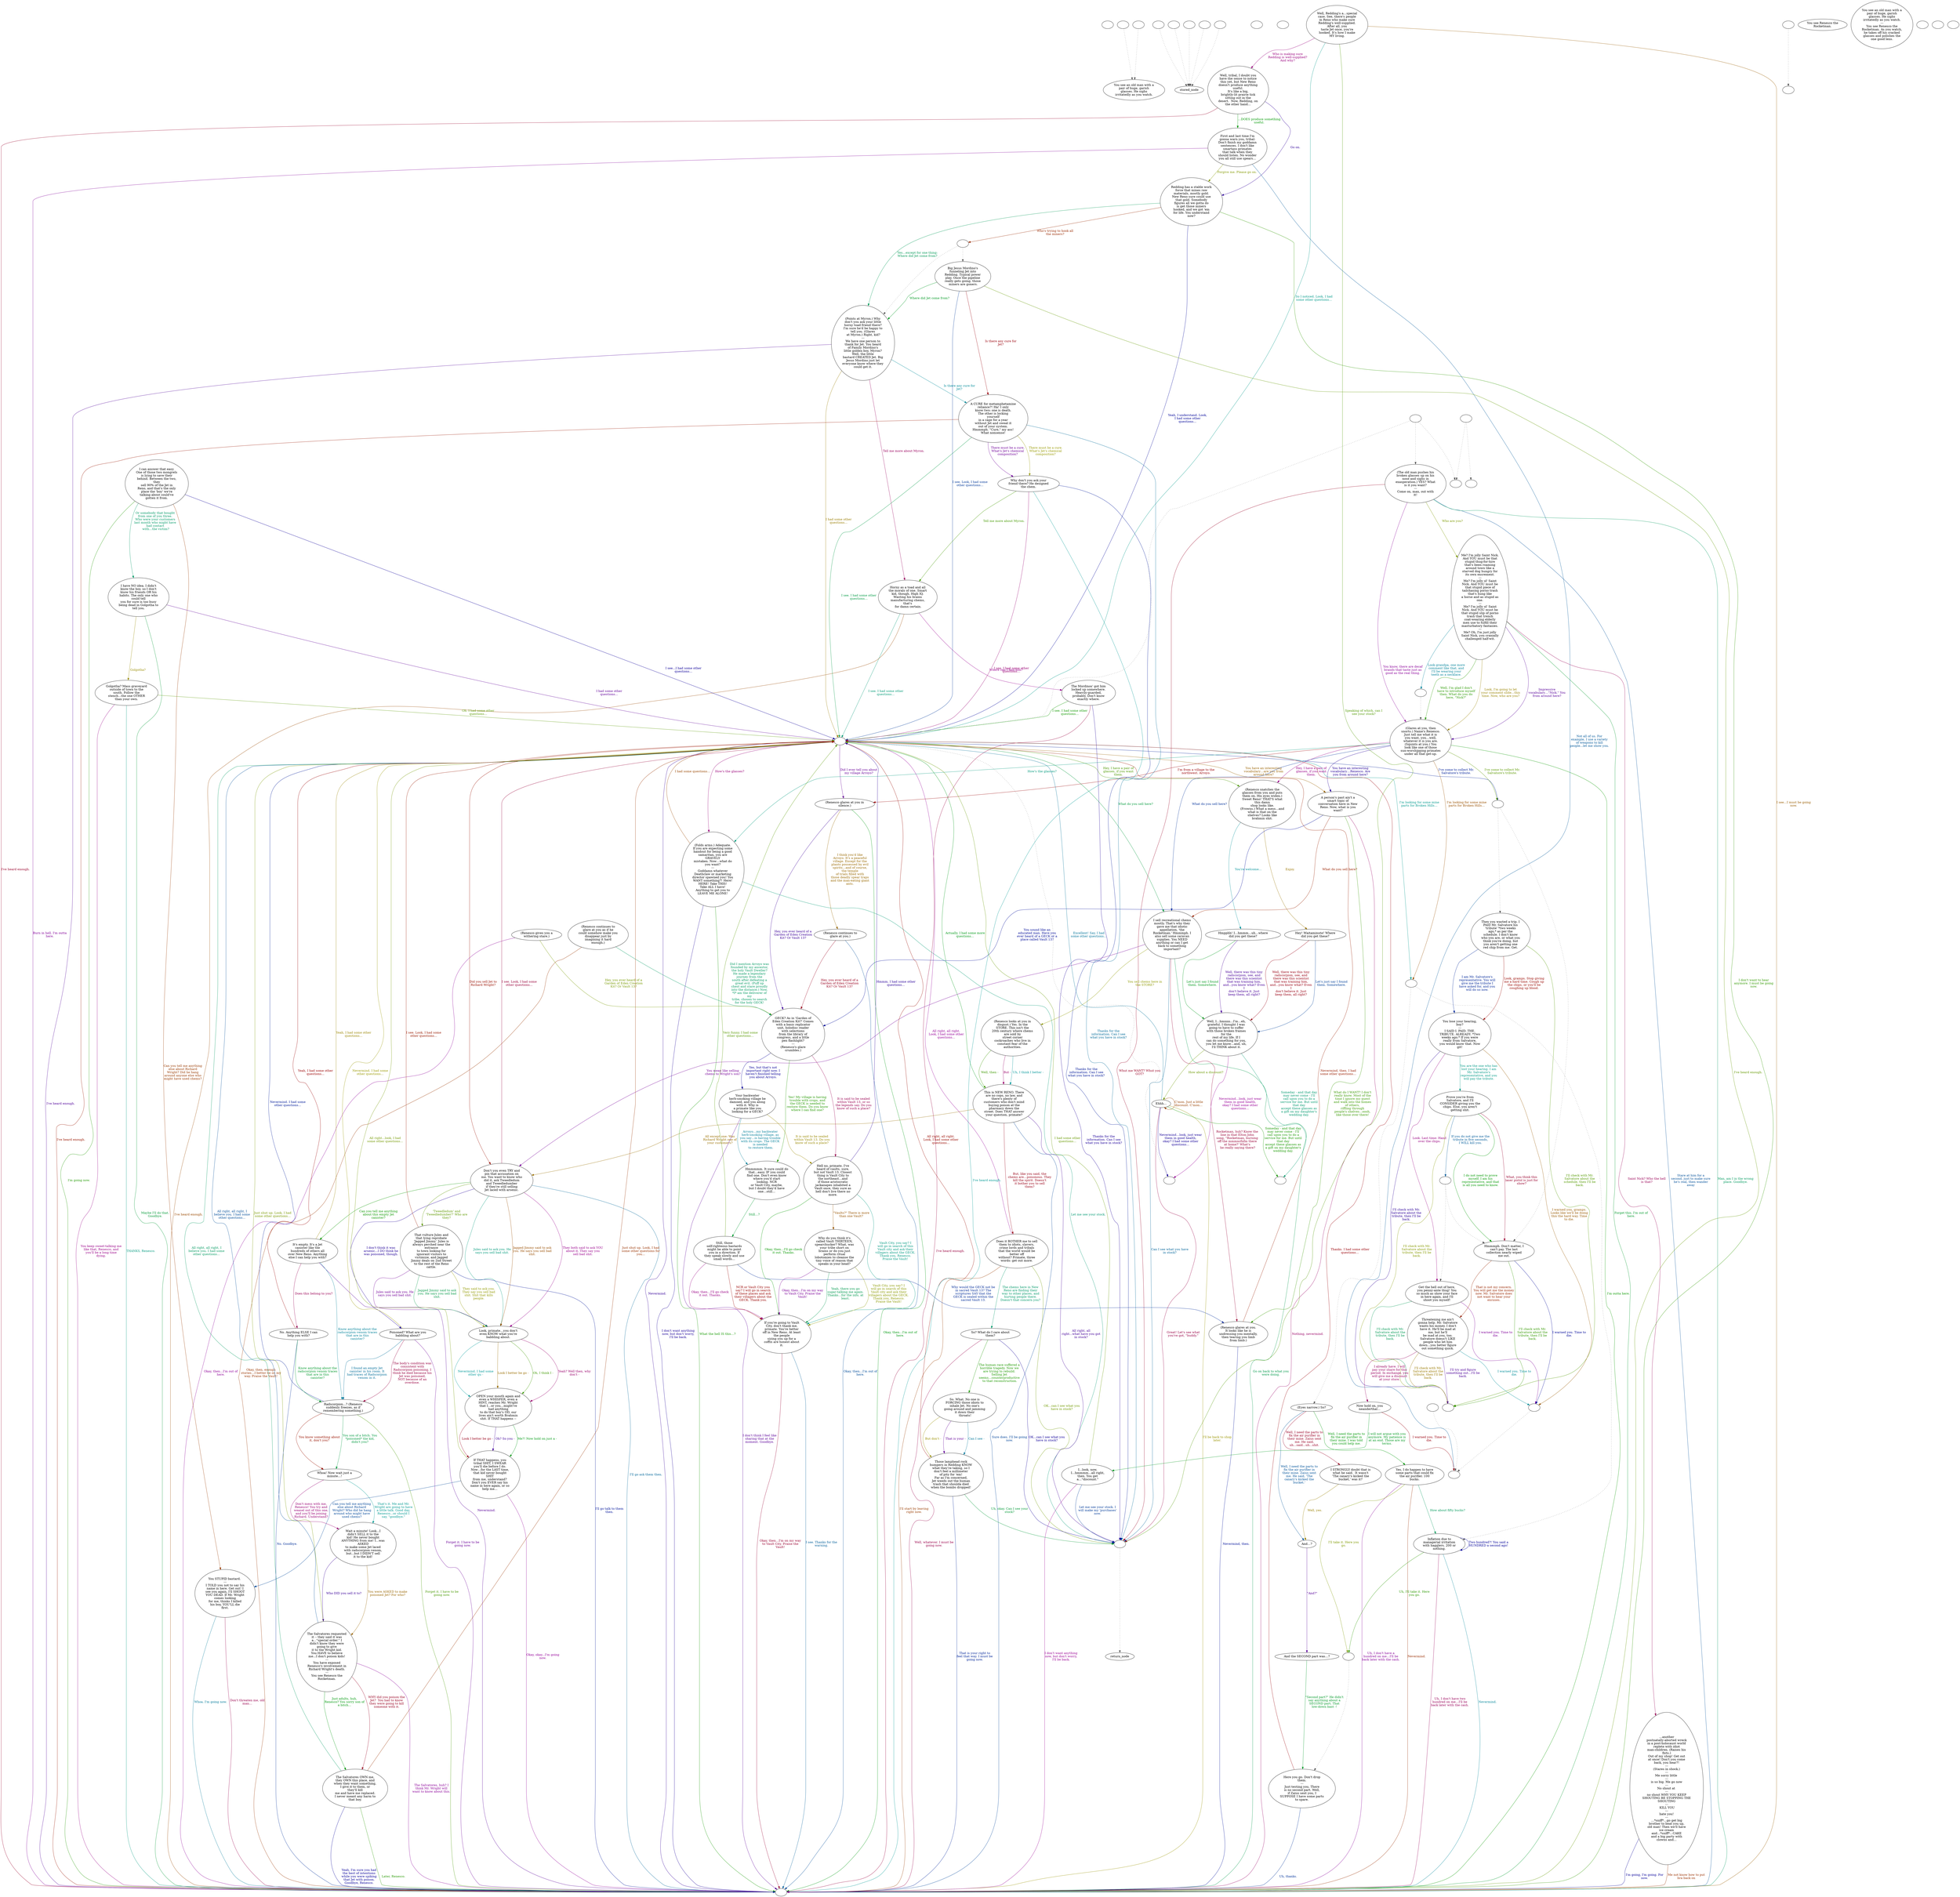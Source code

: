 digraph ncRenesc {
  "checkPartyMembersNearDoor" [style=filled       fillcolor="#FFFFFF"       color="#000000"]
  "checkPartyMembersNearDoor" [label=""]
  "ChooseFromList" [style=filled       fillcolor="#FFFFFF"       color="#000000"]
  "ChooseFromList" [label="You see an old man with a\npair of huge, garish\nglasses. He sighs\nirritatedly as you watch."]
  "CLICK_PREV" [style=filled       fillcolor="#FFFFFF"       color="#000000"]
  "CLICK_PREV" -> "ChooseFromList" [style=dotted color="#555555"]
  "CLICK_PREV" [label=""]
  "CLICK_0" [style=filled       fillcolor="#FFFFFF"       color="#000000"]
  "CLICK_0" -> "stored_node" [style=dotted color="#555555"]
  "CLICK_0" [label=""]
  "CLICK_1" [style=filled       fillcolor="#FFFFFF"       color="#000000"]
  "CLICK_1" -> "stored_node" [style=dotted color="#555555"]
  "CLICK_1" [label=""]
  "CLICK_2" [style=filled       fillcolor="#FFFFFF"       color="#000000"]
  "CLICK_2" -> "stored_node" [style=dotted color="#555555"]
  "CLICK_2" [label=""]
  "CLICK_3" [style=filled       fillcolor="#FFFFFF"       color="#000000"]
  "CLICK_3" -> "stored_node" [style=dotted color="#555555"]
  "CLICK_3" [label=""]
  "CLICK_4" [style=filled       fillcolor="#FFFFFF"       color="#000000"]
  "CLICK_4" -> "stored_node" [style=dotted color="#555555"]
  "CLICK_4" [label=""]
  "CLICK_MORE" [style=filled       fillcolor="#FFFFFF"       color="#000000"]
  "CLICK_MORE" -> "ChooseFromList" [style=dotted color="#555555"]
  "CLICK_MORE" [label=""]
  "start" [style=filled       fillcolor="#FFFFFF"       color="#000000"]
  "start" [label=""]
  "critter_p_proc" [style=filled       fillcolor="#FFFFFF"       color="#000000"]
  "critter_p_proc" [label=""]
  "pickup_p_proc" [style=filled       fillcolor="#FFFFFF"       color="#000000"]
  "pickup_p_proc" -> "Node998" [style=dotted color="#555555"]
  "pickup_p_proc" [label=""]
  "talk_p_proc" [style=filled       fillcolor="#FFFFFF"       color="#000000"]
  "talk_p_proc" -> "Node002" [style=dotted color="#555555"]
  "talk_p_proc" -> "Node042" [style=dotted color="#555555"]
  "talk_p_proc" -> "Node003" [style=dotted color="#555555"]
  "talk_p_proc" [label=""]
  "destroy_p_proc" [style=filled       fillcolor="#FFFFFF"       color="#000000"]
  "destroy_p_proc" [label=""]
  "look_at_p_proc" [style=filled       fillcolor="#FFFFFF"       color="#000000"]
  "look_at_p_proc" [label="You see Renesco the\nRocketman."]
  "description_p_proc" [style=filled       fillcolor="#FFFFFF"       color="#000000"]
  "description_p_proc" [label="You see an old man with a\npair of huge, garish\nglasses. He sighs\nirritatedly as you watch.\n---\nYou see Renesco the\nRocketman. As you watch,\nhe takes off his cracked\nglasses and polishes the\none good lens."]
  "use_skill_on_p_proc" [style=filled       fillcolor="#FFFFFF"       color="#000000"]
  "use_skill_on_p_proc" [label=""]
  "damage_p_proc" [style=filled       fillcolor="#FFFFFF"       color="#000000"]
  "damage_p_proc" [label=""]
  "map_enter_p_proc" [style=filled       fillcolor="#FFFFFF"       color="#000000"]
  "map_enter_p_proc" [label=""]
  "map_update_p_proc" [style=filled       fillcolor="#FFFFFF"       color="#000000"]
  "map_update_p_proc" -> "destroy_p_proc" [style=dotted color="#555555"]
  "map_update_p_proc" [label=""]
  "timed_event_p_proc" [style=filled       fillcolor="#FFFFFF"       color="#000000"]
  "timed_event_p_proc" -> "Node001" [style=dotted color="#555555"]
  "timed_event_p_proc" -> "Node002" [style=dotted color="#555555"]
  "timed_event_p_proc" [label=""]
  "Node998" [style=filled       fillcolor="#FFFFFF"       color="#000000"]
  "Node998" [label=""]
  "Node999" [style=filled       fillcolor="#FFFFFF"       color="#000000"]
  "Node999" [label=""]
  "Node001" [style=filled       fillcolor="#FFFFFF"       color="#000000"]
  "Node001" [label=""]
  "Node002" [style=filled       fillcolor="#FFFFFF"       color="#000000"]
  "Node002" [label=""]
  "Node003" [style=filled       fillcolor="#FFFFFF"       color="#000000"]
  "Node003" [label="(The old man pushes his\nbroken glasses up on his\nnose and sighs in\nexasperation.) YES? What\nis it you want?\n---\nCome on, man, out with\nit!"]
  "Node003" -> "Node996" [label="Whut me WANT? Whut you\nGOT?" color="#990023" fontcolor="#990023"]
  "Node003" -> "Node999" [label="Stare at him for a\nsecond, just to make sure\nhe's real, then wander\naway" color="#004F99" fontcolor="#004F99"]
  "Node003" -> "Node005" [label="Who are you?" color="#7C9900" fontcolor="#7C9900"]
  "Node003" -> "Node006" [label="You know, there are decaf\nbrands that taste just as\ngood as the real thing." color="#8A0099" fontcolor="#8A0099"]
  "Node003" -> "Node999" [label="Man, am I in the wrong\nplace. Goodbye." color="#00995D" fontcolor="#00995D"]
  "Node004" [style=filled       fillcolor="#FFFFFF"       color="#000000"]
  "Node004" [label="…another\npostnatally-aborted wreck\nin a post-holocaust world\nreplete with idiot\nman-children. (Raises his\nfists.)\nOut of my shop! Get out\nat once! Don't you come\nback, you hear?!\n---\n(Stares in shock.)\n---\nMe sorry little \n---\n is so big. Me go now \n---\nNo shout at \n---\nno shout WHY YOU KEEP\nSHOUTING BE STOPPING THE\nSHOUTING\n---\n KILL YOU\n---\n hate you! \n---\n…*sniff*…go get big\nbrother to beat you up,\nold man! Then we'll have\nice cream\nand…*sniff*…CAKE\nand a big party with\nclowns and…"]
  "Node004" -> "Node999" [label="Me not know how to put\nbra back on" color="#993000" fontcolor="#993000"]
  "Node004" -> "Node999" [label="I'm going, I'm going. For\nnow." color="#040099" fontcolor="#040099"]
  "Node005" [style=filled       fillcolor="#FFFFFF"       color="#000000"]
  "Node005" [label="Me? I'm jolly Saint Nick.\nAnd YOU must be that\nstupid thug-for-hire\nthat's been roaming\naround town like a\nstarved dog hungry for\nits own excrement.\n---\nMe? I'm jolly ol' Saint\nNick. And YOU must be\nthat stupid piece of\ntailchasing porno trash\nthat's hung like\na horse and as stupid as\none.\n---\nMe? I'm jolly ol' Saint\nNick. And YOU must be\nthat stupid slip of porno\ntrash that trench\ncoat-wearing elderly\nmen use to fulfill their\nmasturbatory fantasies.\n---\nMe? Oh, I'm just jolly\nSaint Nick, you cranially\nchallenged half-wit."]
  "Node005" -> "Node006" [label="Well, I'm glad I don't\nhave to introduce myself\nthen. What do you do\nhere, \"Nick?\"" color="#299900" fontcolor="#299900"]
  "Node005" -> "Node004" [label="Saint Nick? Who the hell\nis that?" color="#990056" fontcolor="#990056"]
  "Node005" -> "Node995" [label="Look grandpa, one more\ncomment like that, and\nI'll be wearing your\nteeth as a necklace." color="#008299" fontcolor="#008299"]
  "Node005" -> "Node006" [label="Look, I'm going to let\nyour comment slide…this\ntime. Now, who are you?" color="#998300" fontcolor="#998300"]
  "Node005" -> "Node006" [label="Impressive\nvocabulary…\"Nick.\" You\nfrom around here?" color="#560099" fontcolor="#560099"]
  "Node005" -> "Node999" [label="Forget this. I'm out of\nhere." color="#00992A" fontcolor="#00992A"]
  "Node006" [style=filled       fillcolor="#FFFFFF"       color="#000000"]
  "Node006" [label="(Glares at you, then\nsnorts.) Name's Renesco.\nJust tell me what it is\nyou want, you…well,\nwhatever it is you are.\n(Squints at you.) You\nlook like one of those\nsun-worshipping primates\nunder all that get-up."]
  "Node006" -> "Node025" [label="I'm from a village to the\nnorthwest. Arroyo." color="#990003" fontcolor="#990003"]
  "Node006" -> "Node007" [label="What do you sell here?" color="#003099" fontcolor="#003099"]
  "Node006" -> "Node991" [label="I've come to collect Mr.\nSalvatore's tribute." color="#5C9900" fontcolor="#5C9900"]
  "Node006" -> "Node037" [label="Hey, I have a pair of\nglasses, if you want\nthem." color="#990089" fontcolor="#990089"]
  "Node006" -> "Node066" [label="How's the glasses?" color="#00997C" fontcolor="#00997C"]
  "Node006" -> "Node990" [label="I'm looking for some mine\nparts for Broken Hills…" color="#995000" fontcolor="#995000"]
  "Node006" -> "Node036" [label="You have an interesting\nvocabulary…Renesco. Are\nyou from around here?" color="#230099" fontcolor="#230099"]
  "Node006" -> "Node999" [label="I'm outta here." color="#099900" fontcolor="#099900"]
  "Node007" [style=filled       fillcolor="#FFFFFF"       color="#000000"]
  "Node007" [label="I sell recreational chems\nmostly. That's why they\ngave me that idiotic\nappellation, 'the\nRocketman.' Hmmmph. I\nalso sell some caravan\nsupplies. You NEED\nanything or can I get\nback to something\nimportant?"]
  "Node007" -> "Node008" [label="Rocketman, huh? Know the\nline in that Elton John\nsong, \"Rocketman, burning\noff the mmmncfnfm there\nat home?' What's\n he really saying there?" color="#990036" fontcolor="#990036"]
  "Node007" -> "Node996" [label="Can I see what you have\nin stock?" color="#006399" fontcolor="#006399"]
  "Node007" -> "Node009" [label="You sell chems here in\nthe STORE?" color="#8F9900" fontcolor="#8F9900"]
  "Node007" -> "Node050" [label="You mean like selling\nchems to Wright's son?" color="#760099" fontcolor="#760099"]
  "Node007" -> "Node999" [label="Go on back to what you\nwere doing." color="#009949" fontcolor="#009949"]
  "Node008" [style=filled       fillcolor="#FFFFFF"       color="#000000"]
  "Node008" [label="(Renesco glares at you.\nIt looks like he is\nundressing you mentally,\nthen tearing you limb\nfrom limb.)"]
  "Node008" -> "Node042" [label="Nevermind, then. I had\nsome other questions…" color="#991D00" fontcolor="#991D00"]
  "Node008" -> "Node999" [label="Nevermind, then." color="#001099" fontcolor="#001099"]
  "Node009" [style=filled       fillcolor="#FFFFFF"       color="#000000"]
  "Node009" [label="(Renesco looks at you in\ndisgust.) Yes. In the\nSTORE. This isn't the\n20th century where chems\nare sold by\nstreet corner\ncockroaches who live in\nconstant fear of the\nauthorities."]
  "Node009" -> "Node010" [label="Well, then -" color="#3D9900" fontcolor="#3D9900"]
  "Node009" -> "Node010" [label="But -" color="#990069" fontcolor="#990069"]
  "Node009" -> "Node010" [label="Uh, I think I better -" color="#009699" fontcolor="#009699"]
  "Node010" [style=filled       fillcolor="#FFFFFF"       color="#000000"]
  "Node010" [label="This is NEW RENO. There\nare no cops, no law, and\nthere's plenty of\ncustomers who don't mind\nbuying poison at the\npharmacy down the\nstreet. Does THAT answer\nyour question, primate?"]
  "Node010" -> "Node050" [label="All except one: Was\nRichard Wright one of\nyour customers?" color="#996F00" fontcolor="#996F00"]
  "Node010" -> "Node996" [label="All right, all\nright...what have you got\nin stock?" color="#430099" fontcolor="#430099"]
  "Node010" -> "Node042" [label="Actually, I had some more\nquestions..." color="#009916" fontcolor="#009916"]
  "Node010" -> "Node011" [label="But, like you said, the\nchems are…poisonous. They\nkill the spirit. Doesn't\nit bother you to sell\nthem?" color="#990016" fontcolor="#990016"]
  "Node010" -> "Node999" [label="Sure does. I'll be going\nnow." color="#004399" fontcolor="#004399"]
  "Node011" [style=filled       fillcolor="#FFFFFF"       color="#000000"]
  "Node011" [label="Does it BOTHER me to sell\nthem to idiots, slavers,\ncrime lords and tribals\nthat the world would be\nbetter off\nwithout? Primate, three\nwords: get out more."]
  "Node011" -> "Node996" [label="OK...can I see what you\nhave in stock?" color="#709900" fontcolor="#709900"]
  "Node011" -> "Node042" [label="All right, all right.\nLook, I had some other\nquestions..." color="#960099" fontcolor="#960099"]
  "Node011" -> "Node012" [label="The chems here in New\nReno are finding their\nway to other places, and\nhurting people there.\nDoesn't that concern you?" color="#009969" fontcolor="#009969"]
  "Node011" -> "Node999" [label="I'll start by leaving\nright now." color="#993C00" fontcolor="#993C00"]
  "Node012" [style=filled       fillcolor="#FFFFFF"       color="#000000"]
  "Node012" [label="So? What do I care about\nthem?"]
  "Node012" -> "Node996" [label="OK...can I see what you\nhave in stock?" color="#100099" fontcolor="#100099"]
  "Node012" -> "Node013" [label="The human race suffered a\nhorrible tragedy. Now we\nare trying to rebuild.\nSelling Jet\nseems…counterproductive\n to that reconstruction." color="#1D9900" fontcolor="#1D9900"]
  "Node012" -> "Node999" [label="Well, whatever. I must be\ngoing now." color="#99004A" fontcolor="#99004A"]
  "Node013" [style=filled       fillcolor="#FFFFFF"       color="#000000"]
  "Node013" [label="So. What. No one is\nFORCING those idiots to\ninhale Jet. No one's\ngoing around and jamming\nit down their\n throats!"]
  "Node013" -> "Node014" [label="Can I see -" color="#007699" fontcolor="#007699"]
  "Node013" -> "Node014" [label="But don't -" color="#998F00" fontcolor="#998F00"]
  "Node013" -> "Node014" [label="That is your -" color="#620099" fontcolor="#620099"]
  "Node014" [style=filled       fillcolor="#FFFFFF"       color="#000000"]
  "Node014" [label="Those lamphead rock\nhumpers in Redding KNOW\nwhat they're taking, so I\ndon't feel a millimeter\nof pity for 'em!\nFar as I'm concerned,\nJet weeds out the human\ntrash that shoulda died\nwhen the bombs dropped!"]
  "Node014" -> "Node996" [label="Uh, okay. Can I see your\nstock?" color="#009936" fontcolor="#009936"]
  "Node014" -> "Node042" [label="All right, all right.\nLook, I had some other\nquestions..." color="#990900" fontcolor="#990900"]
  "Node014" -> "Node999" [label="That is your right to\nfeel that way. I must be\ngoing now." color="#002499" fontcolor="#002499"]
  "Node015" [style=filled       fillcolor="#FFFFFF"       color="#000000"]
  "Node015" [label="Well, Redding's a…special\ncase. See, there's people\nin Reno who make sure\nRedding's well-supplied.\nAfter all, you\ntaste Jet once, you're\nhooked. It's how I make\nMY living."]
  "Node015" -> "Node996" [label="Speaking of which, can I\nsee your stock?" color="#509900" fontcolor="#509900"]
  "Node015" -> "Node016" [label="Who is making sure\nRedding is well-supplied?\nAnd why?" color="#99007D" fontcolor="#99007D"]
  "Node015" -> "Node042" [label="So I noticed. Look, I had\nsome other questions..." color="#009989" fontcolor="#009989"]
  "Node015" -> "Node999" [label="I see…I must be going\nnow." color="#995C00" fontcolor="#995C00"]
  "Node016" [style=filled       fillcolor="#FFFFFF"       color="#000000"]
  "Node016" [label="Well, tribal, I doubt you\nhave the sense to notice\nthis yet, but New Reno\ndoesn't produce anything\nuseful.\nIt's like a big,\nbrightly-lit prairie tick\nsitting out in the\ndesert.  Now, Redding, on\nthe other hand…"]
  "Node016" -> "Node018" [label="Go on." color="#2F0099" fontcolor="#2F0099"]
  "Node016" -> "Node017" [label="…DOES produce something\nuseful." color="#009903" fontcolor="#009903"]
  "Node016" -> "Node999" [label="I've heard enough." color="#99002A" fontcolor="#99002A"]
  "Node017" [style=filled       fillcolor="#FFFFFF"       color="#000000"]
  "Node017" [label="First and last time I'm\ngonna warn you, tribal:\nDon't finish my goddamn\nsentences. I don't like\nsmartass primates\nthat talk when they\nshould listen. No wonder\nyou all still use spears…"]
  "Node017" -> "Node998" [label="Not all of us. For\nexample, I use a variety\nof weapons to kill\npeople...let me show you." color="#005799" fontcolor="#005799"]
  "Node017" -> "Node018" [label="Forgive me. Please go on." color="#839900" fontcolor="#839900"]
  "Node017" -> "Node999" [label="Burn in hell. I'm outta\nhere." color="#820099" fontcolor="#820099"]
  "Node018" [style=filled       fillcolor="#FFFFFF"       color="#000000"]
  "Node018" [label="Redding has a stable work\nforce that mines raw\nmaterials, mostly gold.\nNew Reno sure could use\nthat gold. Somebody\nfigures all we gotta do\nis get those miners\nhooked, and we got 'em\nfor life. You understand\nnow?"]
  "Node018" -> "Node019" [label="Yes…except for one thing:\nWhere did Jet come from?" color="#009955" fontcolor="#009955"]
  "Node018" -> "Node994" [label="Who's trying to hook all\nthe miners?" color="#992900" fontcolor="#992900"]
  "Node018" -> "Node042" [label="Yeah, I understand. Look,\nI had some other\nquestions..." color="#000499" fontcolor="#000499"]
  "Node018" -> "Node999" [label="I don't want to hear\nanymore. I must be going\nnow." color="#319900" fontcolor="#319900"]
  "Node019" [style=filled       fillcolor="#FFFFFF"       color="#000000"]
  "Node019" [label="(Points at Myron.) Why\ndon't you ask your little\nhorny toad friend there?\nI'm sure he'd be happy to\ntell you. (Glares\n at Myron.) Right, kid?\n---\nWe have one person to\nthank for Jet. You heard\nof Family Mordino's\nlittle golden boy, Myron?\nWell, the little\nbastard CREATED Jet. Big\nJesus Mordino just let\neveryone know where they\ncould get it."]
  "Node019" -> "Node021" [label="Tell me more about Myron." color="#99005D" fontcolor="#99005D"]
  "Node019" -> "Node023" [label="Is there any cure for\nJet?" color="#008A99" fontcolor="#008A99"]
  "Node019" -> "Node042" [label="I had some other\nquestions..." color="#997C00" fontcolor="#997C00"]
  "Node019" -> "Node999" [label="I've heard enough." color="#4F0099" fontcolor="#4F0099"]
  "Node020" [style=filled       fillcolor="#FFFFFF"       color="#000000"]
  "Node020" [label="Big Jesus Mordino's\nfunneling Jet into\nRedding. Typical power\nplay. Once the pipeline\nreally gets going, those\n miners are goners."]
  "Node020" -> "Node019" [label="Where did Jet come from?" color="#009922" fontcolor="#009922"]
  "Node020" -> "Node023" [label="Is there any cure for\nJet?" color="#99000A" fontcolor="#99000A"]
  "Node020" -> "Node042" [label="I see. Look, I had some\nother questions..." color="#003799" fontcolor="#003799"]
  "Node020" -> "Node999" [label="I've heard enough." color="#649900" fontcolor="#649900"]
  "Node021" [style=filled       fillcolor="#FFFFFF"       color="#000000"]
  "Node021" [label="Horny as a toad and all\nthe morals of one. Smart\nkid, though. High IQ.\nWasting his brains\nmanufacturing chems,\nthat's\n for damn certain."]
  "Node021" -> "Node022" [label="Where can I find him?" color="#990090" fontcolor="#990090"]
  "Node021" -> "Node042" [label="I see. I had some other\nquestions…" color="#009975" fontcolor="#009975"]
  "Node021" -> "Node999" [label="I've heard enough." color="#994800" fontcolor="#994800"]
  "Node022" [style=filled       fillcolor="#FFFFFF"       color="#000000"]
  "Node022" [label="The Mordinos' got him\nlocked up somewhere.\nHeavily-guarded,\nprobably. Don't know\nexactly where."]
  "Node022" -> "Node996" [label="Thanks for the\ninformation. Can I see\nwhat you have in stock?" color="#1C0099" fontcolor="#1C0099"]
  "Node022" -> "Node042" [label="I see. I had some other\nquestions…" color="#119900" fontcolor="#119900"]
  "Node022" -> "Node999" [label="I've heard enough." color="#99003E" fontcolor="#99003E"]
  "Node023" [style=filled       fillcolor="#FFFFFF"       color="#000000"]
  "Node023" [label="A CURE for metamphetamine\nreliance?! Ha! I only\nknow two: one is death.\nThe other is locking\nyourself\nin a cage for a year\nwithout Jet and sweat it\nout of your system.\nHmmmph. \"Cure,\" my ass!\nWhat nonsense!"]
  "Node023" -> "Node996" [label="Thanks for the\ninformation. Can I see\nwhat you have in stock?" color="#006A99" fontcolor="#006A99"]
  "Node023" -> "Node024" [label="There must be a cure.\nWhat's Jet's chemical\ncomposition?" color="#979900" fontcolor="#979900"]
  "Node023" -> "Node024" [label="There must be a cure.\nWhat's Jet's chemical\ncomposition?" color="#6F0099" fontcolor="#6F0099"]
  "Node023" -> "Node042" [label="I see. I had some other\nquestions…" color="#009942" fontcolor="#009942"]
  "Node023" -> "Node999" [label="I've heard enough." color="#991500" fontcolor="#991500"]
  "Node024" [style=filled       fillcolor="#FFFFFF"       color="#000000"]
  "Node024" [label="Why don't you ask your\nfriend there? He designed\nthe chem."]
  "Node024" -> "Node996" [label="Thanks for the\ninformation. Can I see\nwhat you have in stock?" color="#001799" fontcolor="#001799"]
  "Node024" -> "Node021" [label="Tell me more about Myron." color="#449900" fontcolor="#449900"]
  "Node024" -> "Node042" [label="I see. I had some other\nquestions…" color="#990071" fontcolor="#990071"]
  "Node024" -> "Node999" [label="I've heard enough." color="#009995" fontcolor="#009995"]
  "Node025" [style=filled       fillcolor="#FFFFFF"       color="#000000"]
  "Node025" [label="(Renesco glares at you in\nsilence.)"]
  "Node025" -> "Node026" [label="I think you'd like\nArroyo. It's a peaceful\nvillage. Except for the\nplants possessed by evil\nspirits…and of course,\nthe temple\nof trials filled with\nthose deadly spear traps\nand the man-eating giant\nants." color="#996800" fontcolor="#996800"]
  "Node025" -> "Node029" [label="Hey, you ever heard of a\nGarden of Eden Creation\nKit? Or Vault 13?" color="#3B0099" fontcolor="#3B0099"]
  "Node025" -> "Node999" [label="Okay, then…I'm out of\nhere." color="#00990F" fontcolor="#00990F"]
  "Node026" [style=filled       fillcolor="#FFFFFF"       color="#000000"]
  "Node026" [label="(Renesco continues to\nglare at you.)"]
  "Node026" -> "Node029" [label="Hey, you ever heard of a\nGarden of Eden Creation\nKit? Or Vault 13?" color="#99001E" fontcolor="#99001E"]
  "Node026" -> "Node999" [label="Okay, then…I'm out of\nhere." color="#004B99" fontcolor="#004B99"]
  "Node027" [style=filled       fillcolor="#FFFFFF"       color="#000000"]
  "Node027" [label="(Renesco gives you a\nwithering stare.)"]
  "Node027" -> "Node029" [label="Hey, you ever heard of a\nGarden of Eden Creation\nKit? Or Vault 13?" color="#779900" fontcolor="#779900"]
  "Node027" -> "Node999" [label="Okay, then…I'm out of\nhere." color="#8E0099" fontcolor="#8E0099"]
  "Node028" [style=filled       fillcolor="#FFFFFF"       color="#000000"]
  "Node028" [label="(Renesco continues to\nglare at you as if he\ncould somehow make you\ndisappear just by\nimagining it hard\nenough.)"]
  "Node028" -> "Node029" [label="Did I mention Arroyo was\nfounded by my ancestor,\nthe holy Vault Dweller?\nHe made a legendary\njourney from the\nsouth after defeating a\ngreat evil. (Puff up\nchest and stare proudly\ninto the distance.) Now,\n*I* am the deliverer of\nmy\ntribe, chosen to search\nfor the holy GECK!" color="#009961" fontcolor="#009961"]
  "Node028" -> "Node999" [label="Okay, then, enough\nstories…I better be on my\nway. Praise the Vault!" color="#993500" fontcolor="#993500"]
  "Node029" [style=filled       fillcolor="#FFFFFF"       color="#000000"]
  "Node029" [label="GECK? As in 'Garden of\nEden Creation Kit?' Comes\nwith a basic replicator\nunit, holodisc reader\nwith selections\nfrom the library of\ncongress, and a little\npen flashlight?\n---\n(Renesco's glare\ncrumbles.)"]
  "Node029" -> "Node030" [label="Yes, but that's not\nimportant right now. I\nhaven't finished telling\nyou about Arroyo." color="#080099" fontcolor="#080099"]
  "Node029" -> "Node031" [label="Yes! My village is having\ntrouble with crops, and\nthe GECK is needed to\nrestore them. Do you know\nwhere I can find one?" color="#249900" fontcolor="#249900"]
  "Node029" -> "Node033" [label="It is said to be sealed\nwithin Vault 13, or so\nthe legends say. Do you\nknow of such a place?" color="#990051" fontcolor="#990051"]
  "Node030" [style=filled       fillcolor="#FFFFFF"       color="#000000"]
  "Node030" [label="Your backwater\nherb-smoking village be\ndamned, and you along\nwith it. Why is\na primate like you\nlooking for a GECK?"]
  "Node030" -> "Node031" [label="Arroyo…my backwater\nherb-smoking village, as\nyou say…is having trouble\nwith its crops. The GECK\nis needed\n to restore them." color="#007E99" fontcolor="#007E99"]
  "Node030" -> "Node033" [label="It is said to be sealed\nwithin Vault 13. Do you\nknow of such a place?" color="#998800" fontcolor="#998800"]
  "Node030" -> "Node999" [label="I don't think I feel like\nsharing that at the\nmoment. Goodbye." color="#5B0099" fontcolor="#5B0099"]
  "Node031" [style=filled       fillcolor="#FFFFFF"       color="#000000"]
  "Node031" [label="Hmmmmm. It sure could do\nthat…easy. IF you could\nfind one. Don't even know\nwhere you'd start\nlooking. NCR\nor Vault City, maybe,\nbut I doubt they'd have\none…still…"]
  "Node031" -> "Node032" [label="Still…?" color="#00992E" fontcolor="#00992E"]
  "Node032" [style=filled       fillcolor="#FFFFFF"       color="#000000"]
  "Node032" [label="Still, those\nself-righteous bastards\nmight be able to point\nyou in a direction. If\nthey speak slowly and use\nsmall words…"]
  "Node032" -> "Node034" [label="NCR or Vault City you\nsay? I will go in search\nof these places and ask\ntheir villagers about the\nGECK. Thank you." color="#990200" fontcolor="#990200"]
  "Node032" -> "Node008" [label="Why would the GECK not be\nin sacred Vault 13? The\nscriptures SAY that the\nGECK is sealed within the\nsacred Vault 13." color="#002B99" fontcolor="#002B99"]
  "Node032" -> "Node042" [label="Very funny. I had some\nother questions…" color="#589900" fontcolor="#589900"]
  "Node032" -> "Node034" [label="Okay, then…I'll go check\nit out. Thanks." color="#990084" fontcolor="#990084"]
  "Node033" [style=filled       fillcolor="#FFFFFF"       color="#000000"]
  "Node033" [label="Hell no, primate. I've\nheard of vaults, sure,\nbut not Vault 13. Closest\nthing is Vault City to\nthe northeast…and\nif those aristocratic\njackanapes inhabited a\nVault once, they sure as\nhell don't live there no\nmore."]
  "Node033" -> "Node034" [label="Vault City, you say? I\nwill go in search of this\nVault city and ask their\nvillagers about the GECK.\nThank you, Renesco.\nPraise the Vault!" color="#009981" fontcolor="#009981"]
  "Node033" -> "Node035" [label="\"Vaults?\" There is more\nthan one Vault?" color="#995400" fontcolor="#995400"]
  "Node033" -> "Node042" [label="Hmmm. I had some other\nquestions…" color="#280099" fontcolor="#280099"]
  "Node033" -> "Node034" [label="Okay, then…I'll go check\nit out. Thanks." color="#059900" fontcolor="#059900"]
  "Node034" [style=filled       fillcolor="#FFFFFF"       color="#000000"]
  "Node034" [label="If you're going to Vault\nCity, don't thank me,\nprimate. You're better\noff in New Reno. At least\nthe people\nsizing you up for a\ncoffin are honest about\nit."]
  "Node034" -> "Node999" [label="Okay, then…I'm on my way\nto Vault City. Praise the\nVault!" color="#990031" fontcolor="#990031"]
  "Node034" -> "Node999" [label="I see. Thanks for the\nwarning." color="#005E99" fontcolor="#005E99"]
  "Node035" [style=filled       fillcolor="#FFFFFF"       color="#000000"]
  "Node035" [label="Why do you think it's\ncalled Vault THIRTEEN,\nspearchucker? What, was\nyour tribe short on\nbrains or do you just\nperform ritual\nlobotomies to cleanse the\ntiny voice of reason that\nspeaks in your head?"]
  "Node035" -> "Node034" [label="Vault City, you say? I\nwill go in search of this\nVault city and ask their\nvillagers about the GECK.\nThank you, Renesco.\nPraise the Vault!" color="#8B9900" fontcolor="#8B9900"]
  "Node035" -> "Node034" [label="Okay, then…I'm on my way\nto Vault City. Praise the\nVault!" color="#7B0099" fontcolor="#7B0099"]
  "Node035" -> "Node034" [label="Yeah, there you go\nsugar-talking me again.\nThanks…for the info, at\nleast." color="#00994E" fontcolor="#00994E"]
  "Node036" [style=filled       fillcolor="#FFFFFF"       color="#000000"]
  "Node036" [label="A person's past ain't a\nsmart topic of\nconversation here in New\nReno. Now, what is you\nwant?"]
  "Node036" -> "Node007" [label="What do you sell here?" color="#992100" fontcolor="#992100"]
  "Node036" -> "Node029" [label="You sound like an\neducated man. Have you\never heard of a GECK or a\nplace called Vault 13?" color="#000B99" fontcolor="#000B99"]
  "Node036" -> "Node008" [label="What do I WANT? I don't\nreally know. Most of the\ntime I ignore my quest\nand walk into the homes\nof others,\nriffling through\npeople's shelves...oooh,\nlike those over there!" color="#389900" fontcolor="#389900"]
  "Node036" -> "Node999" [label="Nothing, nevermind. " color="#990065" fontcolor="#990065"]
  "Node037" [style=filled       fillcolor="#FFFFFF"       color="#000000"]
  "Node037" [label="(Renesco snatches the\nglasses from you and puts\nthem on. His eyes widen.)\nSweet Reno! THAT'S what\nthis damn\nshop looks like.\n(Frowns.) What a mess…and\nwhat is that on the\nshelves? Looks like\nbrahmin shit."]
  "Node037" -> "Node038" [label="You're welcome…" color="#009199" fontcolor="#009199"]
  "Node037" -> "Node039" [label="Enjoy. " color="#997400" fontcolor="#997400"]
  "Node038" [style=filled       fillcolor="#FFFFFF"       color="#000000"]
  "Node038" [label="Hmpphh! I…hmmm…uh…where\ndid you get these?"]
  "Node038" -> "Node040" [label="Well, there was this tiny\nradscorpion, see, and\nthere was this scientist\nthat was training him,\nand...you know what? Even\nI\ndon't believe it. Just\nkeep them, all right?" color="#470099" fontcolor="#470099"]
  "Node038" -> "Node040" [label="Let's just say I found\nthem. Somewhere." color="#00991B" fontcolor="#00991B"]
  "Node039" [style=filled       fillcolor="#FFFFFF"       color="#000000"]
  "Node039" [label="Hey! Waitaminute! Where\ndid you get these?"]
  "Node039" -> "Node040" [label="Well, there was this tiny\nradscorpion, see, and\nthere was this scientist\nthat was training him,\nand...you know what? Even\nI\ndon't believe it. Just\nkeep them, all right?" color="#990012" fontcolor="#990012"]
  "Node039" -> "Node040" [label="Let's just say I found\nthem. Somewhere." color="#003F99" fontcolor="#003F99"]
  "Node040" [style=filled       fillcolor="#FFFFFF"       color="#000000"]
  "Node040" [label="Well, I…hmnnn…I'm…eh,\ngrateful. I thought I was\ngoing to have to suffer\nwith those broken frames\nfor the\nrest of my life. If I\ncan do something for you,\nyou let me know…and, uh,\nI'll THINK about it."]
  "Node040" -> "Node041" [label="How about a discount?" color="#6B9900" fontcolor="#6B9900"]
  "Node040" -> "Node993" [label="Nevermind…look, just wear\nthem in good health,\nokay? I had some other\nquestions…" color="#990098" fontcolor="#990098"]
  "Node040" -> "Node992" [label="Someday - and that day\nmay never come - I'll\ncall upon you to do a\nservice for me. But until\nthat day\naccept these glasses as\na gift on my daughter's\nwedding day." color="#00996E" fontcolor="#00996E"]
  "Node041" [style=filled       fillcolor="#FFFFFF"       color="#000000"]
  "Node041" [label="Ehhh…"]
  "Node041" -> "Node041" [label="C'mon. Just a little\ndiscount. C'mon…" color="#994100" fontcolor="#994100"]
  "Node041" -> "Node993" [label="Nevermind…look, just wear\nthem in good health,\nokay? I had some other\nquestions…" color="#140099" fontcolor="#140099"]
  "Node041" -> "Node992" [label="Someday - and that day\nmay never come - I'll\ncall upon you to do a\nservice for me. But until\nthat day\naccept these glasses as\na gift on my daughter's\nwedding day." color="#189900" fontcolor="#189900"]
  "Node041" -> "Node996" [label="Great! Let's see what\nyou've got, \"buddy.\"" color="#990045" fontcolor="#990045"]
  "Node041" -> "Node042" [label="Excellent! Say, I had\nsome other questions…" color="#007299" fontcolor="#007299"]
  "Node041" -> "Node999" [label="I'll be back to shop\nlater." color="#999400" fontcolor="#999400"]
  "Node042" [style=filled       fillcolor="#FFFFFF"       color="#000000"]
  "Node042" [label=""]
  "Node042" -> "Node025" [label="Did I ever tell you about\nmy village Arroyo?" color="#670099" fontcolor="#670099"]
  "Node042" -> "Node007" [label="What do you sell here?" color="#00993A" fontcolor="#00993A"]
  "Node042" -> "Node050" [label="Did you sell Jet to\nRichard Wright?" color="#990E00" fontcolor="#990E00"]
  "Node042" -> "Node991" [label="I've come to collect Mr.\nSalvatore's tribute." color="#001F99" fontcolor="#001F99"]
  "Node042" -> "Node037" [label="Hey, I have a pair of\nglasses, if you want\nthem." color="#4C9900" fontcolor="#4C9900"]
  "Node042" -> "Node066" [label="How's the glasses?" color="#990078" fontcolor="#990078"]
  "Node042" -> "Node990" [label="I'm looking for some mine\nparts for Broken Hills…" color="#00998D" fontcolor="#00998D"]
  "Node042" -> "Node036" [label="You have an interesting\nvocabulary…are you from\naround here?" color="#996100" fontcolor="#996100"]
  "Node042" -> "Node999" [label="Nevermind. " color="#340099" fontcolor="#340099"]
  "Node043" [style=filled       fillcolor="#FFFFFF"       color="#000000"]
  "Node043" [label="(Eyes narrow.) So?"]
  "Node043" -> "Node044" [label="Well, I need the parts to\nfix the air purifier in\ntheir mine. I was told\nyou could help me." color="#009907" fontcolor="#009907"]
  "Node043" -> "Node046" [label="Well, I need the parts to\nfix the air purifier in\ntheir mine. Zaius sent\nme. He said,\nuh…said...uh...shit." color="#990025" fontcolor="#990025"]
  "Node043" -> "Node047" [label="Well, I need the parts to\nfix the air purifier in\ntheir mine. Zaius sent\nme. He said, 'The\ncanary's kicked the\nbucket.'" color="#005299" fontcolor="#005299"]
  "Node044" [style=filled       fillcolor="#FFFFFF"       color="#000000"]
  "Node044" [label="Yes, I do happen to have\nsome parts that could fix\nthe air purifier. 100\nbucks."]
  "Node044" -> "Node989" [label="I'll take it. Here you\ngo." color="#7F9900" fontcolor="#7F9900"]
  "Node044" -> "Node999" [label="Uh, I don't have a\nhundred on me…I'll be\nback later with the cash." color="#870099" fontcolor="#870099"]
  "Node044" -> "Node045" [label="How about fifty bucks?" color="#00995A" fontcolor="#00995A"]
  "Node044" -> "Node999" [label="Nevermind. " color="#992D00" fontcolor="#992D00"]
  "Node045" [style=filled       fillcolor="#FFFFFF"       color="#000000"]
  "Node045" [label="Inflation due to\nmanagerial irritation\nwith hagglers. 200 or\nnothing."]
  "Node045" -> "Node045" [label="Two hundred?! You said a\nHUNDRED a second ago!" color="#010099" fontcolor="#010099"]
  "Node045" -> "Node989" [label="Uh, I'll take it. Here\nyou go." color="#2C9900" fontcolor="#2C9900"]
  "Node045" -> "Node999" [label="Uh, I don't have two\nhundred on me…I'll be\nback later with the cash." color="#990059" fontcolor="#990059"]
  "Node045" -> "Node999" [label="Nevermind. " color="#008599" fontcolor="#008599"]
  "Node046" [style=filled       fillcolor="#FFFFFF"       color="#000000"]
  "Node046" [label="I STRONGLY doubt that is\nwhat he said.  It wasn't\n'The canary's kicked the\nbucket,' was it?"]
  "Node046" -> "Node047" [label="Well, yes." color="#998000" fontcolor="#998000"]
  "Node047" [style=filled       fillcolor="#FFFFFF"       color="#000000"]
  "Node047" [label="And…?"]
  "Node047" -> "Node048" [label="\"And?\"" color="#540099" fontcolor="#540099"]
  "Node048" [style=filled       fillcolor="#FFFFFF"       color="#000000"]
  "Node048" [label="And the SECOND part was…?"]
  "Node048" -> "Node049" [label="\"Second part?\" He didn't\nsay anything about a\nSECOND part. That\nlow-down bast -!" color="#009927" fontcolor="#009927"]
  "Node049" [style=filled       fillcolor="#FFFFFF"       color="#000000"]
  "Node049" [label="Here you go. Don't drop\nthem.\n---\nJust testing you. There\nis no second part. Well,\nif Zaius sent you, I\nSUPPOSE I have some parts\nto spare."]
  "Node049" -> "Node042" [label="Thanks. I had some other\nquestions…" color="#990006" fontcolor="#990006"]
  "Node049" -> "Node999" [label="Uh, thanks. " color="#003299" fontcolor="#003299"]
  "Node050" [style=filled       fillcolor="#FFFFFF"       color="#000000"]
  "Node050" [label="Don't you even TRY and\npin that accusation on\nme. You want to know who\ndid it, ask Tweedledum\nand Tweedledumber\nif they're still selling\nJet laced with arsenic."]
  "Node050" -> "Node051" [label="'Tweedledum' and\n'Tweedledumber?' Who are\nthey?" color="#5F9900" fontcolor="#5F9900"]
  "Node050" -> "Node052" [label="They both said to ask YOU\nabout it. They say you\nsell bad shit." color="#99008C" fontcolor="#99008C"]
  "Node050" -> "Node052" [label="Jules said to ask you. He\nsays you sell bad shit." color="#00997A" fontcolor="#00997A"]
  "Node050" -> "Node052" [label="Jagged Jimmy said to ask\nyou. He says you sell bad\nshit." color="#994D00" fontcolor="#994D00"]
  "Node050" -> "Node067" [label="I don't think it was\narsenic...I DO think he\nwas poisoned, though." color="#200099" fontcolor="#200099"]
  "Node050" -> "Node073" [label="Can you tell me anything\nabout this empty Jet\ncanister?" color="#0C9900" fontcolor="#0C9900"]
  "Node050" -> "Node042" [label="I see. Look, I had some\nother questions..." color="#990039" fontcolor="#990039"]
  "Node050" -> "Node999" [label="I'll go ask them then. " color="#006699" fontcolor="#006699"]
  "Node051" [style=filled       fillcolor="#FFFFFF"       color="#000000"]
  "Node051" [label="That vulture Jules and\nthat lying reprobate\n'Jagged Jimmy.' Jules is\nalways perched near the\nentrance\nto town looking for\nignorant visitors to\nvictimize, and Jagged\nJimmy deals on 2nd Street\nto the rest of the Reno\ncattle."]
  "Node051" -> "Node052" [label="They said to ask you.\nThey say you sell bad\nshit. Shit that kills\npeople." color="#929900" fontcolor="#929900"]
  "Node051" -> "Node052" [label="Jules said to ask you. He\nsays you sell bad shit." color="#730099" fontcolor="#730099"]
  "Node051" -> "Node052" [label="Jagged Jimmy said to ask\nyou. He says you sell bad\nshit." color="#009946" fontcolor="#009946"]
  "Node051" -> "Node042" [label="I see. Look, I had some\nother questions..." color="#991A00" fontcolor="#991A00"]
  "Node051" -> "Node999" [label="I'll go talk to them\nthen." color="#001399" fontcolor="#001399"]
  "Node052" [style=filled       fillcolor="#FFFFFF"       color="#000000"]
  "Node052" [label="Look, primate…you don't\neven KNOW what you're\nbabbling about."]
  "Node052" -> "Node053" [label="Oh, I think I -" color="#3F9900" fontcolor="#3F9900"]
  "Node052" -> "Node053" [label="Yeah? Well then, why\ndon't -" color="#99006C" fontcolor="#99006C"]
  "Node052" -> "Node053" [label="Nevermind. I had some\nother qu -" color="#009999" fontcolor="#009999"]
  "Node052" -> "Node053" [label="Look I better be go -" color="#996D00" fontcolor="#996D00"]
  "Node053" [style=filled       fillcolor="#FFFFFF"       color="#000000"]
  "Node053" [label="OPEN your mouth again and\neven a WHISPER, even a\nHINT, reaches Mr. Wright\nthat I…or you…might've\nhad anything\nto do that boy's OD, our\nlives ain't worth Brahmin\nshit. If THAT happens --"]
  "Node053" -> "Node054" [label="Oh? So you -" color="#400099" fontcolor="#400099"]
  "Node053" -> "Node054" [label="Me?! Now hold on just a -" color="#009913" fontcolor="#009913"]
  "Node053" -> "Node054" [label="Look I better be go -" color="#990019" fontcolor="#990019"]
  "Node054" [style=filled       fillcolor="#FFFFFF"       color="#000000"]
  "Node054" [label="If THAT happens, you\ntribal SHIT, I SWEAR\nyou'll die before I do.\nNow…for the LAST time,\nthat kid never bought\nSHIT\nfrom me, understand?\nDon't you EVER say his\nname in here again, or so\nhelp me…"]
  "Node054" -> "Node056" [label="Can you tell me anything\nelse about Richard\nWright? Who did he hang\naround who might have\nused chems?" color="#004699" fontcolor="#004699"]
  "Node054" -> "Node042" [label="All right...look, I had\nsome other questions..." color="#739900" fontcolor="#739900"]
  "Node054" -> "Node999" [label="Okay, okay...I'm going\nnow." color="#930099" fontcolor="#930099"]
  "Node055" [style=filled       fillcolor="#FFFFFF"       color="#000000"]
  "Node055" [label="I can answer that easy.\nOne of those two mongrels\nis lying to save their\nbehind. Between the two,\nthey\nsell 90% of the Jet in\nReno, and that's the only\nplace the 'boy' we're\ntalking about could've\ngotten it from."]
  "Node055" -> "Node057" [label="Or somebody that bought\nfrom one of you three.\nWho were your customers\nlast month who might have\nhad contact\n with…the victim?" color="#009966" fontcolor="#009966"]
  "Node055" -> "Node056" [label="Can you tell me anything\nelse about Richard\nWright? Did he hang\naround anyone else who\nmight have used chems?" color="#993900" fontcolor="#993900"]
  "Node055" -> "Node042" [label="I see...I had some other\nquestions..." color="#0D0099" fontcolor="#0D0099"]
  "Node055" -> "Node999" [label="I'm going now. " color="#209900" fontcolor="#209900"]
  "Node056" [style=filled       fillcolor="#FFFFFF"       color="#000000"]
  "Node056" [label="You STUPID bastard. \n---\nI TOLD you not to say his\nname in here. Get out! I\nsee you again, I'll SHOOT\nYOU DEAD. If Mr. Wright\ncomes looking\nfor me, thinks I killed\nhis boy, YOU'LL die\nfirst."]
  "Node056" -> "Node999" [label="Don't threaten me, old\nman…" color="#99004C" fontcolor="#99004C"]
  "Node056" -> "Node999" [label="Whoa. I'm going now. " color="#007999" fontcolor="#007999"]
  "Node057" [style=filled       fillcolor="#FFFFFF"       color="#000000"]
  "Node057" [label="I have NO idea. I didn't\nknow the boy, so I don't\nknow his friends OR his\nhabits. The only one who\ncould tell\nyou for sure is too busy\nbeing dead in Golgotha to\ntell you."]
  "Node057" -> "Node075" [label="Golgotha?" color="#998C00" fontcolor="#998C00"]
  "Node057" -> "Node042" [label="I had some other\nquestions..." color="#600099" fontcolor="#600099"]
  "Node057" -> "Node999" [label="Maybe I'll do that.\nGoodbye." color="#009933" fontcolor="#009933"]
  "Node058" [style=filled       fillcolor="#FFFFFF"       color="#000000"]
  "Node058" [label="Then you wasted a trip. I\nPAID Mr. Salvatore his\n'tribute' *two weeks\nago,* as per the\nschedule. I don't know\nwho you are, or what you\nthink you're doing, but\nyou aren't getting one\nred chip from me. Get."]
  "Node058" -> "Node059" [label="Look, gramps. Stop giving\nme a hard time. Cough up\nthe chips, or you'll be\ncoughing up blood." color="#990600" fontcolor="#990600"]
  "Node058" -> "Node059" [label="I am Mr. Salvatore's\nrepresentative. You will\ngive me the tribute I\nhave asked for, and you\nwill do so now." color="#002699" fontcolor="#002699"]
  "Node058" -> "Node988" [label="I'll check with Mr.\nSalvatore about the\nschedule, then I'll be\nback." color="#539900" fontcolor="#539900"]
  "Node059" [style=filled       fillcolor="#FFFFFF"       color="#000000"]
  "Node059" [label="You lose your hearing,\nboy?\n---\nI SAID I. PAID. THE.\nTRIBUTE. ALREADY. *Two\nweeks ago.* If you were\nreally from Salvatore,\nyou would know that. Now\ngit!"]
  "Node059" -> "Node061" [label="Look. Last time: Hand\nover the chips." color="#990080" fontcolor="#990080"]
  "Node059" -> "Node060" [label="You are the one who has\nlost your hearing. I am\nMr. Salvatore's\nrepresentative, and you\nwill pay the tribute." color="#009986" fontcolor="#009986"]
  "Node059" -> "Node987" [label="I warned you, gramps.\nLooks like we'll be doing\nthis the hard way. Time\nto die." color="#995900" fontcolor="#995900"]
  "Node059" -> "Node988" [label="I'll check with Mr.\nSalvatore about the\ntribute, then I'll be\nback." color="#2C0099" fontcolor="#2C0099"]
  "Node060" [style=filled       fillcolor="#FFFFFF"       color="#000000"]
  "Node060" [label="Prove you're from\nSalvatore, and I'll\nCONSIDER giving you the\nchips. Else, you aren't\ngetting shit."]
  "Node060" -> "Node062" [label="I do not need to prove\nmyself. I am his\nrepresentative, and that\nis all you need to know." color="#009900" fontcolor="#009900"]
  "Node060" -> "Node062" [label="What, you think this\nlaser pistol is just for\nshow?" color="#99002D" fontcolor="#99002D"]
  "Node060" -> "Node986" [label="If you do not give me the\ntribute in five seconds,\nI WILL kill you." color="#005A99" fontcolor="#005A99"]
  "Node060" -> "Node988" [label="I'll check with Mr.\nSalvatore about the\ntribute, then I'll be\nback." color="#869900" fontcolor="#869900"]
  "Node061" [style=filled       fillcolor="#FFFFFF"       color="#000000"]
  "Node061" [label="Get the hell out of here,\nyou penny-ante thug! You\nso much as show your face\nin here again, and I'll\nshoot you myself!"]
  "Node061" -> "Node987" [label="I warned you. Time to\ndie." color="#7F0099" fontcolor="#7F0099"]
  "Node061" -> "Node988" [label="I'll check with Mr.\nSalvatore about the\ntribute, then I'll be\nback." color="#009953" fontcolor="#009953"]
  "Node062" [style=filled       fillcolor="#FFFFFF"       color="#000000"]
  "Node062" [label="Hmmmph. Don't matter, I\ncan't pay. The last\ncollection nearly wiped\nme out."]
  "Node062" -> "Node063" [label="That is not my concern.\nYou will get me the money\nnow. Mr. Salvatore does\nnot want to hear your\nexcuses." color="#992600" fontcolor="#992600"]
  "Node062" -> "Node987" [label="I warned you. Time to\ndie." color="#000799" fontcolor="#000799"]
  "Node062" -> "Node988" [label="I'll check with Mr.\nSalvatore about the\ntribute, then I'll be\nback." color="#339900" fontcolor="#339900"]
  "Node063" [style=filled       fillcolor="#FFFFFF"       color="#000000"]
  "Node063" [label="Threatening me ain't\ngonna help. Mr. Salvatore\nwants his money. I don't\nhave it. He'll be mad at\nme, but he'll\nbe mad at you, too.\nSalvatore doesn't LIKE\npeople who let him\ndown…you better figure\nout something quick."]
  "Node063" -> "Node064" [label="I already have. I will\npay your share for this\nperiod. In exchange, you\nwill give me a discount\nat your store." color="#990060" fontcolor="#990060"]
  "Node063" -> "Node987" [label="I warned you. Time to\ndie." color="#008D99" fontcolor="#008D99"]
  "Node063" -> "Node988" [label="I'll check with Mr.\nSalvatore about the\ntribute, then I'll be\nback." color="#997900" fontcolor="#997900"]
  "Node063" -> "Node988" [label="I'll try and figure\nsomething out…I'll be\nback." color="#4C0099" fontcolor="#4C0099"]
  "Node064" [style=filled       fillcolor="#FFFFFF"       color="#000000"]
  "Node064" [label="Now hold on, you\nneanderthal…"]
  "Node064" -> "Node065" [label="I will not argue with you\nanymore. My patience is\nat an end. Those are my\nterms." color="#00991F" fontcolor="#00991F"]
  "Node064" -> "Node998" [label="I warned you. Time to\ndie." color="#99000D" fontcolor="#99000D"]
  "Node065" [style=filled       fillcolor="#FFFFFF"       color="#000000"]
  "Node065" [label="I...look, now,\nI...hmmmm...all right,\nthen. You get\na…\"discount.\""]
  "Node065" -> "Node996" [label="Let me see your stock. I\nwill make my 'purchases'\nnow." color="#003A99" fontcolor="#003A99"]
  "Node065" -> "Node042" [label="I had some other\nquestions..." color="#679900" fontcolor="#679900"]
  "Node065" -> "Node999" [label="I don't want anything\nnow, but don't worry,\nI'll be back." color="#990093" fontcolor="#990093"]
  "Node066" [style=filled       fillcolor="#FFFFFF"       color="#000000"]
  "Node066" [label="(Folds arms.) Adequate.\nIf you are expecting some\nhandout for being a good\nsamaritan, you are\nGRAVELY\nmistaken. Now…what do\nyou want?\n---\nGoddamn whatever\nDeathclaw or marketing\ndirector spawned you! You\nWANT something?! Here!\nHERE! Take THIS!\nTake ALL I have!\nAnything to get you to\nLEAVE ME ALONE!"]
  "Node066" -> "Node996" [label="Let me see your stock." color="#009972" fontcolor="#009972"]
  "Node066" -> "Node042" [label="I had some questions…" color="#994600" fontcolor="#994600"]
  "Node066" -> "Node999" [label="I don't want anything\nnow, but don't worry,\nI'll be back." color="#190099" fontcolor="#190099"]
  "Node066" -> "Node999" [label="What the hell IS this…? " color="#149900" fontcolor="#149900"]
  "Node067" [style=filled       fillcolor="#FFFFFF"       color="#000000"]
  "Node067" [label="Poisoned? What are you\nbabbling about?"]
  "Node067" -> "Node068" [label="The body's condition was\nconsistent with\nRadscorpion poisoning. I\nthink he died because his\nJet was poisoned,\nNOT because of an\noverdose." color="#990040" fontcolor="#990040"]
  "Node067" -> "Node068" [label="I found an empty Jet\ncanister in his room. It\nhad traces of Radscorpion\nvenom in it." color="#006D99" fontcolor="#006D99"]
  "Node067" -> "Node042" [label="Nevermind. I had some\nother questions..." color="#999800" fontcolor="#999800"]
  "Node067" -> "Node999" [label="Forget it. I have to be\ngoing now." color="#6C0099" fontcolor="#6C0099"]
  "Node068" [style=filled       fillcolor="#FFFFFF"       color="#000000"]
  "Node068" [label="Radscorpion...? (Renesco\nsuddenly freezes, as if\nremembering something.)"]
  "Node068" -> "Node069" [label="You son of a bitch. You\n*poisoned* the kid,\ndidn't you?" color="#00993F" fontcolor="#00993F"]
  "Node068" -> "Node069" [label="You know something about\nit, don't you?" color="#991200" fontcolor="#991200"]
  "Node068" -> "Node042" [label="Nevermind. I had some\nother questions..." color="#001A99" fontcolor="#001A99"]
  "Node068" -> "Node999" [label="Forget it. I have to be\ngoing now." color="#479900" fontcolor="#479900"]
  "Node069" [style=filled       fillcolor="#FFFFFF"       color="#000000"]
  "Node069" [label="Whoa! Now wait just a\nminute...!"]
  "Node069" -> "Node070" [label="Don't mess with me,\nRenesco! You try and\nweasel out of this one,\nand you'll be joining\nRichard. Understand?" color="#990074" fontcolor="#990074"]
  "Node069" -> "Node070" [label="That's it. Me and Mr.\nWright are going to have\na little talk. Good day,\nRenesco...or should I\nsay, \"goodbye.\"" color="#009992" fontcolor="#009992"]
  "Node070" [style=filled       fillcolor="#FFFFFF"       color="#000000"]
  "Node070" [label="Wait a minute! Look...I\ndidn't SELL it to the\nkid! He never bought\nANYTHING from me! I...was\nASKED\nto make some Jet laced\nwith radscorpion venom,\nbut...but I DIDN'T sell\nit to the kid!"]
  "Node070" -> "Node071" [label="You were ASKED to make\npoisoned Jet? For who?" color="#996500" fontcolor="#996500"]
  "Node070" -> "Node071" [label="Who DID you sell it to?" color="#380099" fontcolor="#380099"]
  "Node071" [style=filled       fillcolor="#FFFFFF"       color="#000000"]
  "Node071" [label="The Salvatores requested\nit -- they said it was\na...\"special order.\" I\ndidn't know they were\ngoing to give\nit to the Wright kid.\nYou HAVE to believe\nme...I don't poison kids!\n---\nYou have exposed\nRenesco's involvement in\nRichard Wright's death.\n---\nYou see Renesco the\nRocketman."]
  "Node071" -> "Node072" [label="Just adults, huh,\nRenesco? You sorry son of\na bitch..." color="#00990C" fontcolor="#00990C"]
  "Node071" -> "Node072" [label="WHY did you poison the\nJet?  You had to know\nthey were going to kill\nsomeone with it." color="#990021" fontcolor="#990021"]
  "Node071" -> "Node042" [label="All right, all right, I\nbelieve you. I had some\nother questions..." color="#004D99" fontcolor="#004D99"]
  "Node071" -> "Node042" [label="Just shut up. Look, I had\nsome other questions..." color="#7A9900" fontcolor="#7A9900"]
  "Node071" -> "Node999" [label="The Salvatores, huh? I\nthink Mr. Wright will\nwant to know about this." color="#8B0099" fontcolor="#8B0099"]
  "Node072" [style=filled       fillcolor="#FFFFFF"       color="#000000"]
  "Node072" [label="The Salvatores OWN me,\nthey OWN this place, and\nwhen they want something,\nI give it to them, or\nthey'll kill\nme and have me replaced.\nI never meant any harm to\nthat boy."]
  "Node072" -> "Node042" [label="All right, all right, I\nbelieve you. I had some\nother questions..." color="#00995F" fontcolor="#00995F"]
  "Node072" -> "Node042" [label="Just shut up. Look, I had\nsome other questions for\nyou..." color="#993200" fontcolor="#993200"]
  "Node072" -> "Node999" [label="Yeah, I'm sure you had\nthe best of intentions\nwhile you were spiking\nthat Jet with poison.\nGoodbye, Renesco." color="#050099" fontcolor="#050099"]
  "Node072" -> "Node999" [label="Later, Renesco. " color="#279900" fontcolor="#279900"]
  "Node073" [style=filled       fillcolor="#FFFFFF"       color="#000000"]
  "Node073" [label="It's empty. It's a Jet\ncanister like the\nhundreds of others all\nover New Reno. Anything\nelse I can help you with?"]
  "Node073" -> "Node074" [label="Does this belong to you?" color="#990054" fontcolor="#990054"]
  "Node073" -> "Node068" [label="Know anything about the\nradscorpion venom traces\nthat are in this\ncanister?" color="#008199" fontcolor="#008199"]
  "Node073" -> "Node042" [label="Yeah, I had some other\nquestions..." color="#998500" fontcolor="#998500"]
  "Node073" -> "Node999" [label="Nevermind. " color="#580099" fontcolor="#580099"]
  "Node074" [style=filled       fillcolor="#FFFFFF"       color="#000000"]
  "Node074" [label="No. Anything ELSE I can\nhelp you with?"]
  "Node074" -> "Node068" [label="Know anything about the\nradscorpion venom traces\nthat are in this\ncanister?" color="#00992B" fontcolor="#00992B"]
  "Node074" -> "Node042" [label="Yeah, I had some other\nquestions..." color="#990001" fontcolor="#990001"]
  "Node074" -> "Node999" [label="No. Goodbye. " color="#002E99" fontcolor="#002E99"]
  "Node075" [style=filled       fillcolor="#FFFFFF"       color="#000000"]
  "Node075" [label="Golgotha? Mass graveyard\noutside of town to the\nsouth. Follow the\nstench...the one OTHER\nthan your own."]
  "Node075" -> "Node042" [label="Oh. I had some other\nquestions..." color="#5A9900" fontcolor="#5A9900"]
  "Node075" -> "Node999" [label="You keep sweet-talking me\nlike that, Renesco, and\nyou'll be a long time\ndying." color="#990087" fontcolor="#990087"]
  "Node075" -> "Node999" [label="THANKS, Renesco. " color="#00997E" fontcolor="#00997E"]
  "Node996" [style=filled       fillcolor="#FFFFFF"       color="#000000"]
  "Node996" -> "return_node" [style=dotted color="#555555"]
  "Node996" [label=""]
  "Node995" [style=filled       fillcolor="#FFFFFF"       color="#000000"]
  "Node995" -> "Node006" [style=dotted color="#555555"]
  "Node995" [label=""]
  "Node994" [style=filled       fillcolor="#FFFFFF"       color="#000000"]
  "Node994" -> "Node019" [style=dotted color="#555555"]
  "Node994" -> "Node020" [style=dotted color="#555555"]
  "Node994" [label=""]
  "Node993" [style=filled       fillcolor="#FFFFFF"       color="#000000"]
  "Node993" -> "Node042" [style=dotted color="#555555"]
  "Node993" [label=""]
  "Node992" [style=filled       fillcolor="#FFFFFF"       color="#000000"]
  "Node992" [label=""]
  "Node991" [style=filled       fillcolor="#FFFFFF"       color="#000000"]
  "Node991" -> "Node062" [style=dotted color="#555555"]
  "Node991" -> "Node058" [style=dotted color="#555555"]
  "Node991" [label=""]
  "Node990" [style=filled       fillcolor="#FFFFFF"       color="#000000"]
  "Node990" -> "Node045" [style=dotted color="#555555"]
  "Node990" -> "Node043" [style=dotted color="#555555"]
  "Node990" [label=""]
  "Node989" [style=filled       fillcolor="#FFFFFF"       color="#000000"]
  "Node989" -> "Node049" [style=dotted color="#555555"]
  "Node989" [label=""]
  "Node988" [style=filled       fillcolor="#FFFFFF"       color="#000000"]
  "Node988" [label=""]
  "Node987" [style=filled       fillcolor="#FFFFFF"       color="#000000"]
  "Node987" -> "Node998" [style=dotted color="#555555"]
  "Node987" [label=""]
  "Node986" [style=filled       fillcolor="#FFFFFF"       color="#000000"]
  "Node986" -> "Node062" [style=dotted color="#555555"]
  "Node986" -> "Node061" [style=dotted color="#555555"]
  "Node986" [label=""]
}